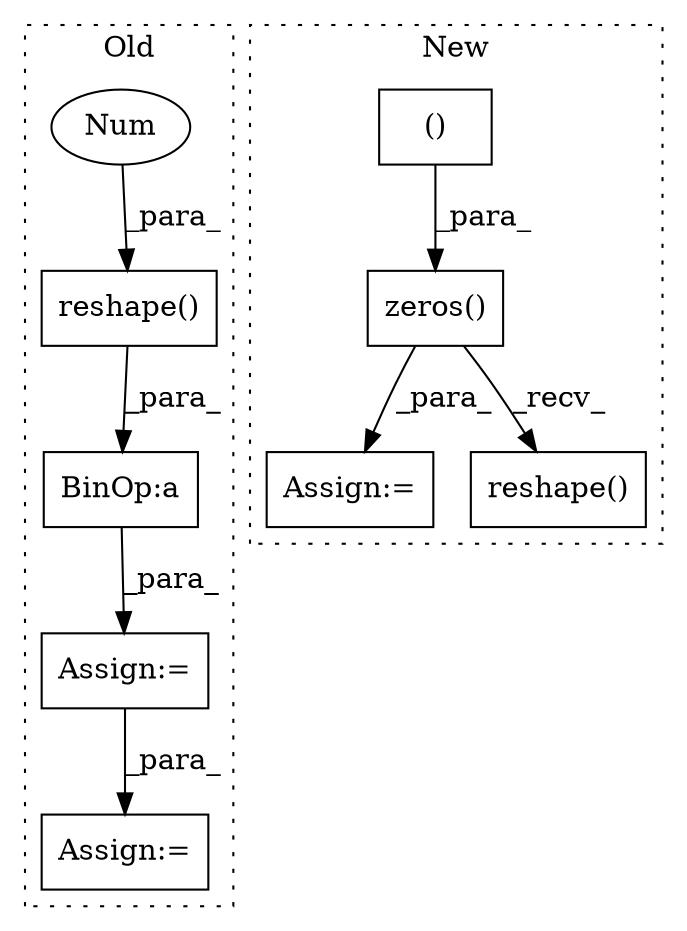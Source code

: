 digraph G {
subgraph cluster0 {
1 [label="reshape()" a="75" s="6521,6560" l="25,1" shape="box"];
4 [label="Assign:=" a="68" s="6927" l="3" shape="box"];
5 [label="Num" a="76" s="6558" l="2" shape="ellipse"];
8 [label="BinOp:a" a="82" s="6791" l="3" shape="box"];
9 [label="Assign:=" a="68" s="6778" l="3" shape="box"];
label = "Old";
style="dotted";
}
subgraph cluster1 {
2 [label="zeros()" a="75" s="5856,5902" l="12,1" shape="box"];
3 [label="Assign:=" a="68" s="6197" l="3" shape="box"];
6 [label="()" a="54" s="5879" l="22" shape="box"];
7 [label="reshape()" a="75" s="6335,6427" l="57,1" shape="box"];
label = "New";
style="dotted";
}
1 -> 8 [label="_para_"];
2 -> 3 [label="_para_"];
2 -> 7 [label="_recv_"];
5 -> 1 [label="_para_"];
6 -> 2 [label="_para_"];
8 -> 9 [label="_para_"];
9 -> 4 [label="_para_"];
}